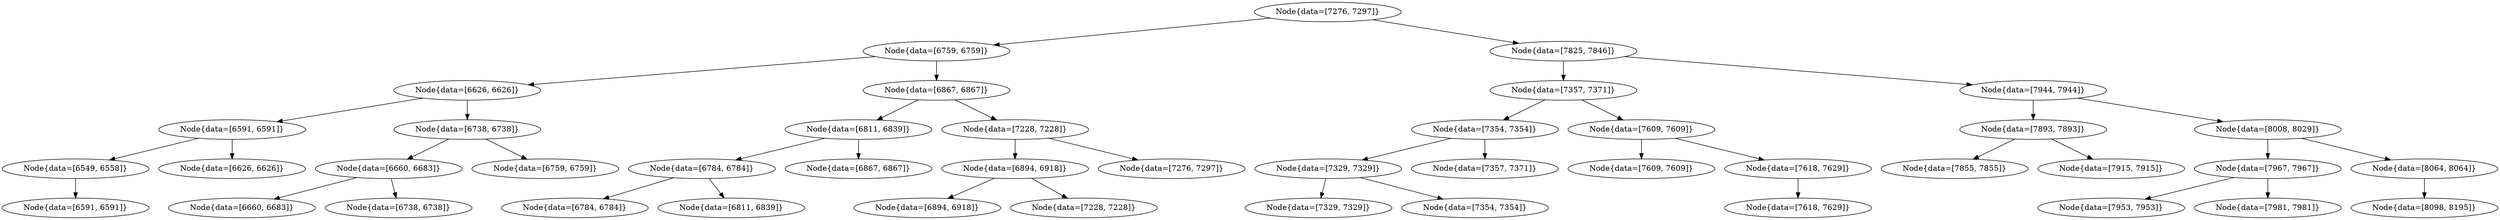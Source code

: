digraph G{
1172188074 [label="Node{data=[7276, 7297]}"]
1172188074 -> 661742970
661742970 [label="Node{data=[6759, 6759]}"]
661742970 -> 420620668
420620668 [label="Node{data=[6626, 6626]}"]
420620668 -> 639241606
639241606 [label="Node{data=[6591, 6591]}"]
639241606 -> 304996756
304996756 [label="Node{data=[6549, 6558]}"]
304996756 -> 1054542878
1054542878 [label="Node{data=[6591, 6591]}"]
639241606 -> 915049328
915049328 [label="Node{data=[6626, 6626]}"]
420620668 -> 1082840602
1082840602 [label="Node{data=[6738, 6738]}"]
1082840602 -> 1037479646
1037479646 [label="Node{data=[6660, 6683]}"]
1037479646 -> 1527512710
1527512710 [label="Node{data=[6660, 6683]}"]
1037479646 -> 959987612
959987612 [label="Node{data=[6738, 6738]}"]
1082840602 -> 798229671
798229671 [label="Node{data=[6759, 6759]}"]
661742970 -> 658304981
658304981 [label="Node{data=[6867, 6867]}"]
658304981 -> 591907450
591907450 [label="Node{data=[6811, 6839]}"]
591907450 -> 1534842193
1534842193 [label="Node{data=[6784, 6784]}"]
1534842193 -> 1422214053
1422214053 [label="Node{data=[6784, 6784]}"]
1534842193 -> 348609711
348609711 [label="Node{data=[6811, 6839]}"]
591907450 -> 164511831
164511831 [label="Node{data=[6867, 6867]}"]
658304981 -> 203087202
203087202 [label="Node{data=[7228, 7228]}"]
203087202 -> 1916567343
1916567343 [label="Node{data=[6894, 6918]}"]
1916567343 -> 1555068899
1555068899 [label="Node{data=[6894, 6918]}"]
1916567343 -> 663181530
663181530 [label="Node{data=[7228, 7228]}"]
203087202 -> 2100060293
2100060293 [label="Node{data=[7276, 7297]}"]
1172188074 -> 1819847944
1819847944 [label="Node{data=[7825, 7846]}"]
1819847944 -> 858312715
858312715 [label="Node{data=[7357, 7371]}"]
858312715 -> 779358012
779358012 [label="Node{data=[7354, 7354]}"]
779358012 -> 809663039
809663039 [label="Node{data=[7329, 7329]}"]
809663039 -> 427528658
427528658 [label="Node{data=[7329, 7329]}"]
809663039 -> 1814471294
1814471294 [label="Node{data=[7354, 7354]}"]
779358012 -> 1646611753
1646611753 [label="Node{data=[7357, 7371]}"]
858312715 -> 1091915984
1091915984 [label="Node{data=[7609, 7609]}"]
1091915984 -> 77970465
77970465 [label="Node{data=[7609, 7609]}"]
1091915984 -> 1573505945
1573505945 [label="Node{data=[7618, 7629]}"]
1573505945 -> 365795596
365795596 [label="Node{data=[7618, 7629]}"]
1819847944 -> 2117454005
2117454005 [label="Node{data=[7944, 7944]}"]
2117454005 -> 1473783782
1473783782 [label="Node{data=[7893, 7893]}"]
1473783782 -> 1155447687
1155447687 [label="Node{data=[7855, 7855]}"]
1473783782 -> 1025662953
1025662953 [label="Node{data=[7915, 7915]}"]
2117454005 -> 1828866200
1828866200 [label="Node{data=[8008, 8029]}"]
1828866200 -> 2071180745
2071180745 [label="Node{data=[7967, 7967]}"]
2071180745 -> 1245719459
1245719459 [label="Node{data=[7953, 7953]}"]
2071180745 -> 1706227733
1706227733 [label="Node{data=[7981, 7981]}"]
1828866200 -> 445328051
445328051 [label="Node{data=[8064, 8064]}"]
445328051 -> 2083527126
2083527126 [label="Node{data=[8098, 8195]}"]
}